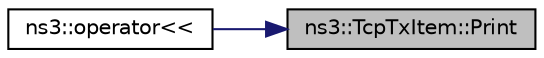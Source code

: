 digraph "ns3::TcpTxItem::Print"
{
 // LATEX_PDF_SIZE
  edge [fontname="Helvetica",fontsize="10",labelfontname="Helvetica",labelfontsize="10"];
  node [fontname="Helvetica",fontsize="10",shape=record];
  rankdir="RL";
  Node1 [label="ns3::TcpTxItem::Print",height=0.2,width=0.4,color="black", fillcolor="grey75", style="filled", fontcolor="black",tooltip="Print the time."];
  Node1 -> Node2 [dir="back",color="midnightblue",fontsize="10",style="solid",fontname="Helvetica"];
  Node2 [label="ns3::operator\<\<",height=0.2,width=0.4,color="black", fillcolor="white", style="filled",URL="$namespacens3.html#accba3affeb3a9e55ccd42f9d015c7f12",tooltip="Output operator."];
}

